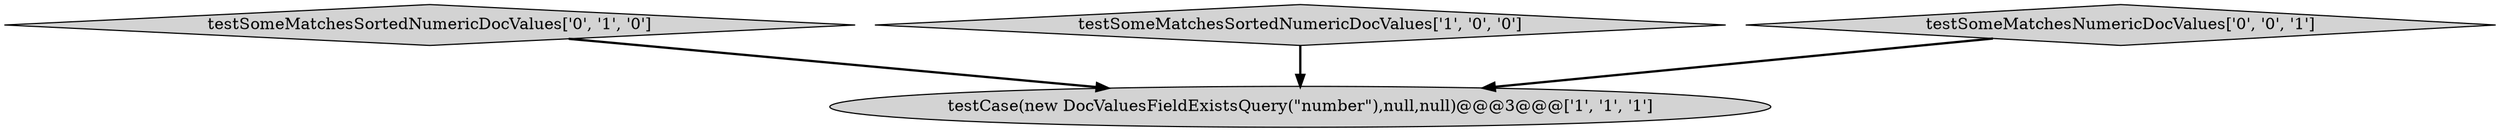 digraph {
2 [style = filled, label = "testSomeMatchesSortedNumericDocValues['0', '1', '0']", fillcolor = lightgray, shape = diamond image = "AAA0AAABBB2BBB"];
1 [style = filled, label = "testSomeMatchesSortedNumericDocValues['1', '0', '0']", fillcolor = lightgray, shape = diamond image = "AAA0AAABBB1BBB"];
0 [style = filled, label = "testCase(new DocValuesFieldExistsQuery(\"number\"),null,null)@@@3@@@['1', '1', '1']", fillcolor = lightgray, shape = ellipse image = "AAA0AAABBB1BBB"];
3 [style = filled, label = "testSomeMatchesNumericDocValues['0', '0', '1']", fillcolor = lightgray, shape = diamond image = "AAA0AAABBB3BBB"];
2->0 [style = bold, label=""];
3->0 [style = bold, label=""];
1->0 [style = bold, label=""];
}
